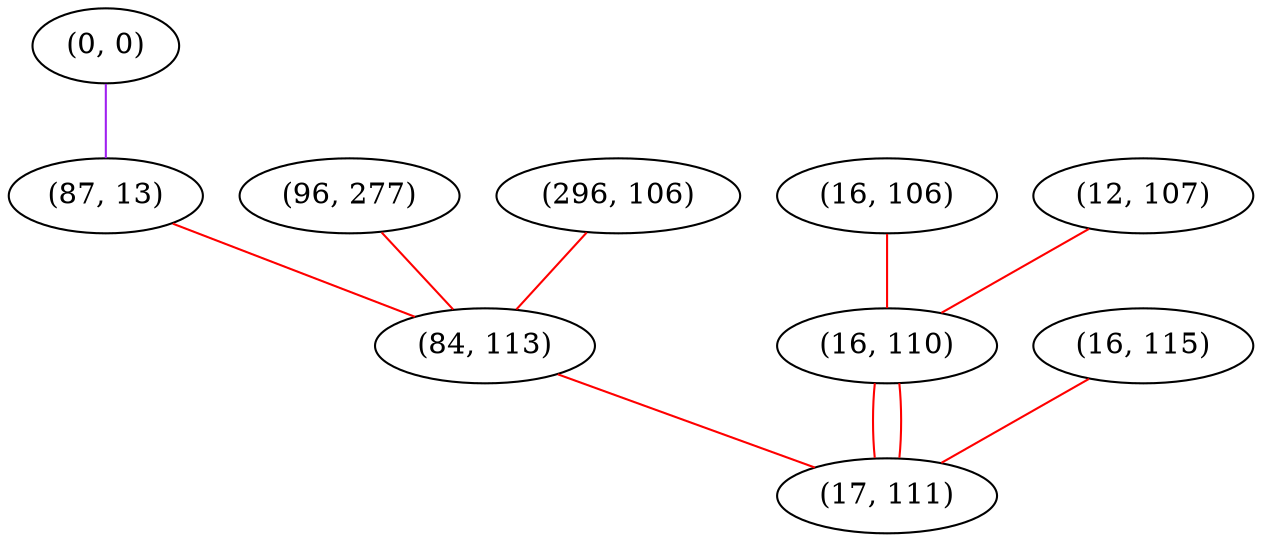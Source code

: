 graph "" {
"(0, 0)";
"(96, 277)";
"(16, 106)";
"(296, 106)";
"(12, 107)";
"(16, 110)";
"(16, 115)";
"(87, 13)";
"(84, 113)";
"(17, 111)";
"(0, 0)" -- "(87, 13)"  [color=purple, key=0, weight=4];
"(96, 277)" -- "(84, 113)"  [color=red, key=0, weight=1];
"(16, 106)" -- "(16, 110)"  [color=red, key=0, weight=1];
"(296, 106)" -- "(84, 113)"  [color=red, key=0, weight=1];
"(12, 107)" -- "(16, 110)"  [color=red, key=0, weight=1];
"(16, 110)" -- "(17, 111)"  [color=red, key=0, weight=1];
"(16, 110)" -- "(17, 111)"  [color=red, key=1, weight=1];
"(16, 115)" -- "(17, 111)"  [color=red, key=0, weight=1];
"(87, 13)" -- "(84, 113)"  [color=red, key=0, weight=1];
"(84, 113)" -- "(17, 111)"  [color=red, key=0, weight=1];
}
